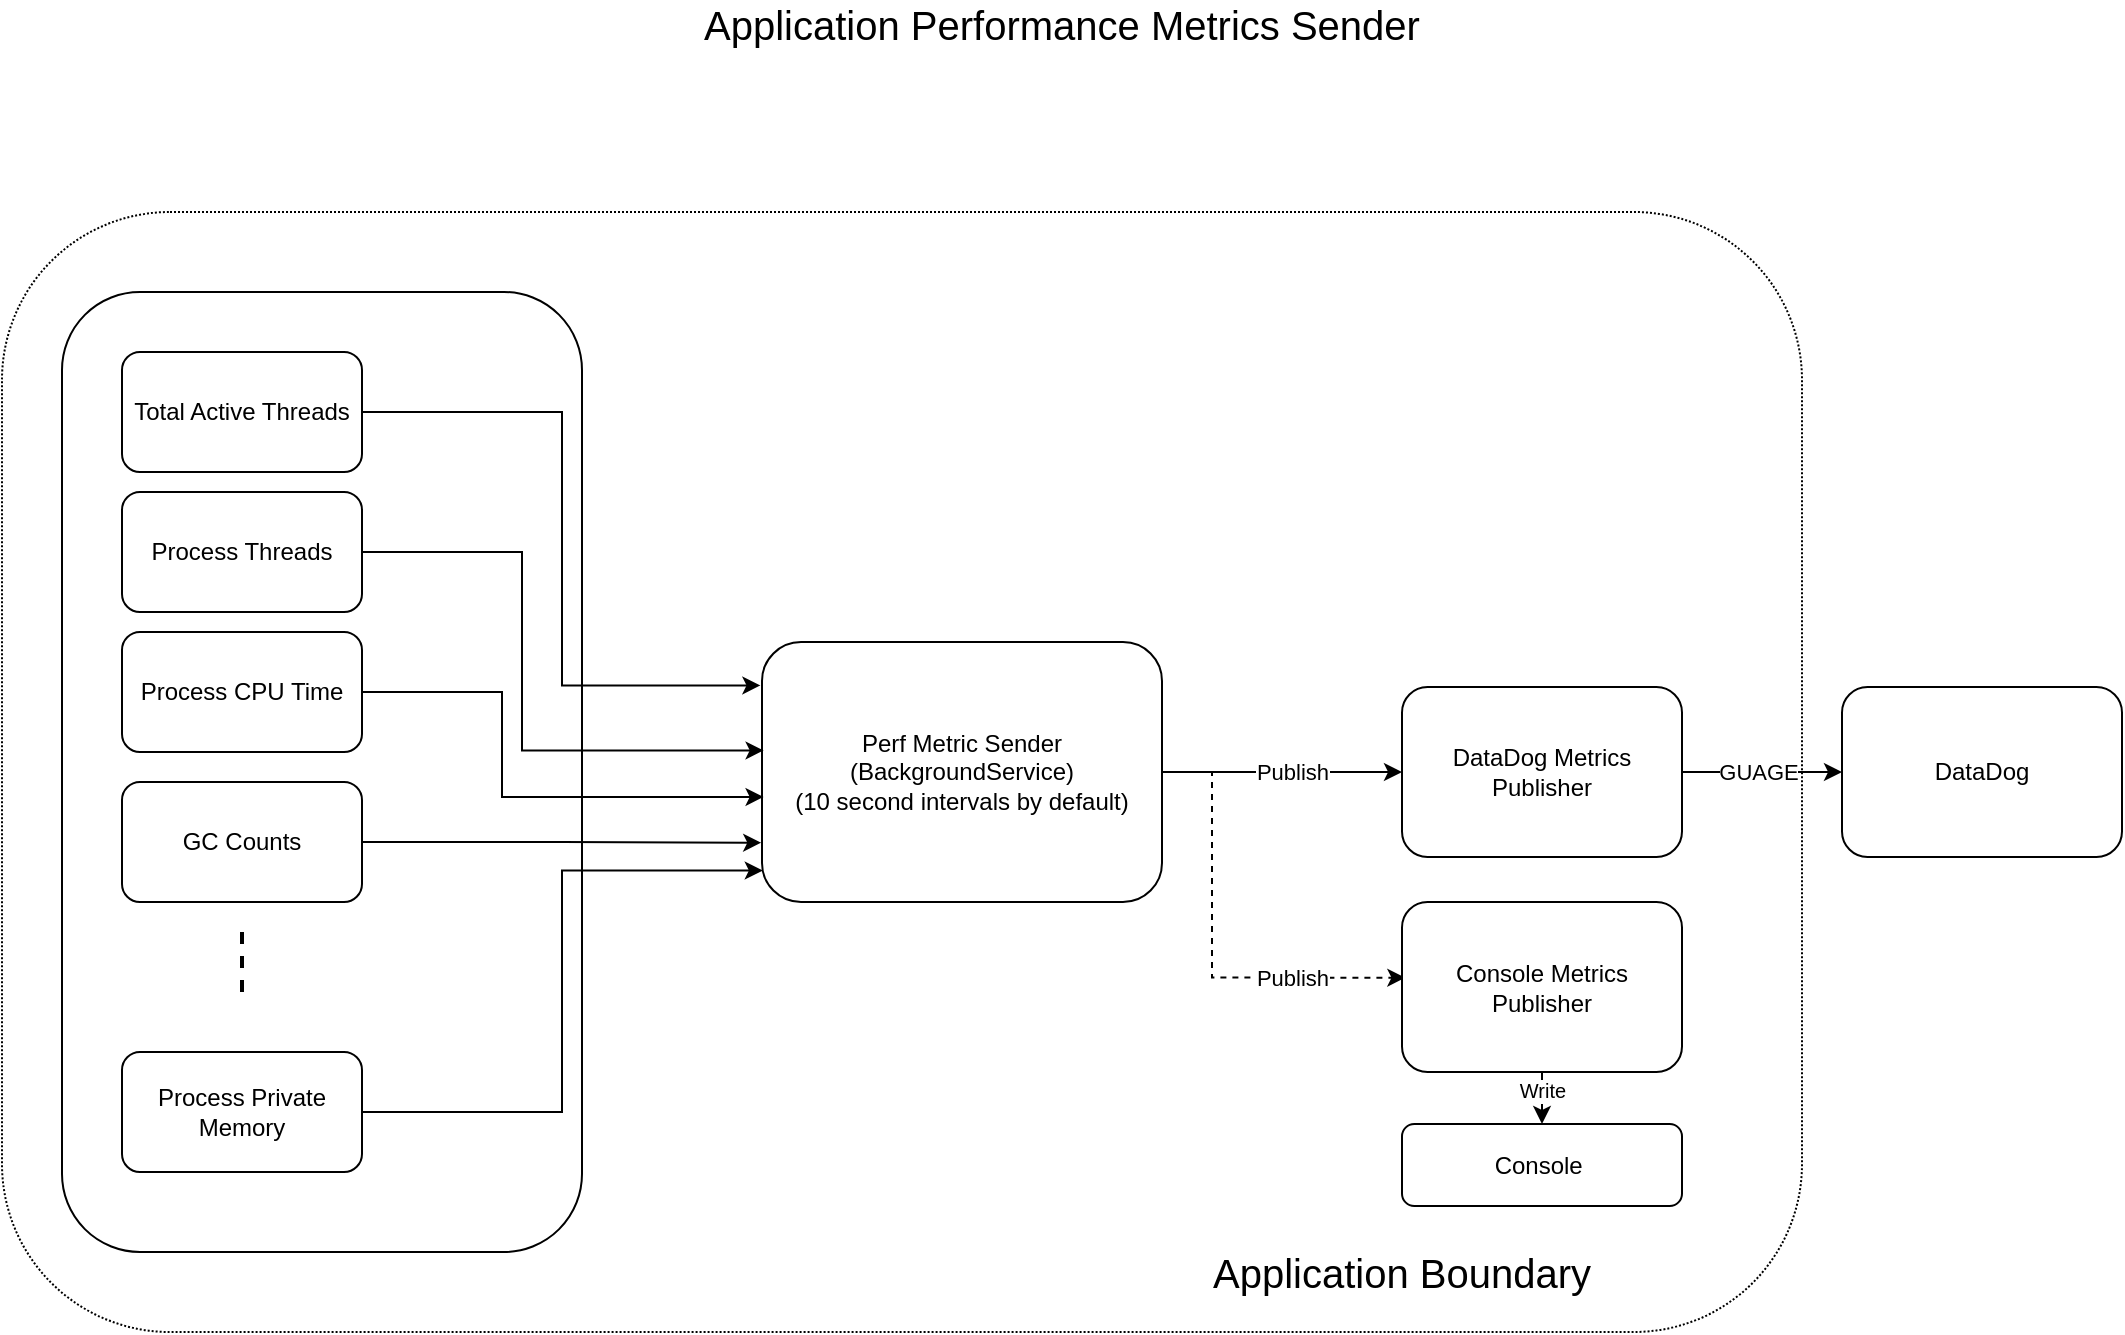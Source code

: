 <mxfile version="14.1.8" type="device"><diagram id="9mC0_d7bmGCaa_Q2ji88" name="Page-1"><mxGraphModel dx="1422" dy="822" grid="1" gridSize="10" guides="1" tooltips="1" connect="1" arrows="1" fold="1" page="1" pageScale="1" pageWidth="1169" pageHeight="827" math="0" shadow="0"><root><mxCell id="0"/><mxCell id="1" parent="0"/><mxCell id="v7y0cIOOFLsyVjaoDYoZ-1" value="" style="rounded=1;whiteSpace=wrap;html=1;dashed=1;dashPattern=1 1;" vertex="1" parent="1"><mxGeometry x="55" y="134" width="900" height="560" as="geometry"/></mxCell><mxCell id="v7y0cIOOFLsyVjaoDYoZ-2" value="" style="rounded=1;whiteSpace=wrap;html=1;" vertex="1" parent="1"><mxGeometry x="85" y="174" width="260" height="480" as="geometry"/></mxCell><mxCell id="v7y0cIOOFLsyVjaoDYoZ-6" style="edgeStyle=orthogonalEdgeStyle;rounded=0;orthogonalLoop=1;jettySize=auto;html=1;exitX=1;exitY=0.5;exitDx=0;exitDy=0;entryX=0;entryY=0.5;entryDx=0;entryDy=0;" edge="1" parent="1" source="v7y0cIOOFLsyVjaoDYoZ-3" target="v7y0cIOOFLsyVjaoDYoZ-4"><mxGeometry relative="1" as="geometry"/></mxCell><mxCell id="v7y0cIOOFLsyVjaoDYoZ-7" value="Publish" style="edgeLabel;html=1;align=center;verticalAlign=middle;resizable=0;points=[];" vertex="1" connectable="0" parent="v7y0cIOOFLsyVjaoDYoZ-6"><mxGeometry x="0.256" y="-2" relative="1" as="geometry"><mxPoint x="-10.43" y="-2" as="offset"/></mxGeometry></mxCell><mxCell id="v7y0cIOOFLsyVjaoDYoZ-28" style="edgeStyle=orthogonalEdgeStyle;rounded=0;orthogonalLoop=1;jettySize=auto;html=1;exitX=1;exitY=0.5;exitDx=0;exitDy=0;entryX=0.012;entryY=0.445;entryDx=0;entryDy=0;entryPerimeter=0;fontSize=20;dashed=1;" edge="1" parent="1" source="v7y0cIOOFLsyVjaoDYoZ-3" target="v7y0cIOOFLsyVjaoDYoZ-27"><mxGeometry relative="1" as="geometry"><Array as="points"><mxPoint x="660" y="414"/><mxPoint x="660" y="517"/></Array></mxGeometry></mxCell><mxCell id="v7y0cIOOFLsyVjaoDYoZ-31" value="&lt;span style=&quot;font-size: 11px&quot;&gt;Publish&lt;/span&gt;" style="edgeLabel;html=1;align=center;verticalAlign=middle;resizable=0;points=[];fontSize=20;" vertex="1" connectable="0" parent="v7y0cIOOFLsyVjaoDYoZ-28"><mxGeometry x="0.496" y="-1" relative="1" as="geometry"><mxPoint y="-4.81" as="offset"/></mxGeometry></mxCell><mxCell id="v7y0cIOOFLsyVjaoDYoZ-3" value="Perf Metric Sender&lt;br&gt;(BackgroundService)&lt;br&gt;(10 second intervals by default)" style="rounded=1;whiteSpace=wrap;html=1;" vertex="1" parent="1"><mxGeometry x="435" y="349" width="200" height="130" as="geometry"/></mxCell><mxCell id="v7y0cIOOFLsyVjaoDYoZ-8" style="edgeStyle=orthogonalEdgeStyle;rounded=0;orthogonalLoop=1;jettySize=auto;html=1;exitX=1;exitY=0.5;exitDx=0;exitDy=0;entryX=0;entryY=0.5;entryDx=0;entryDy=0;" edge="1" parent="1" source="v7y0cIOOFLsyVjaoDYoZ-4" target="v7y0cIOOFLsyVjaoDYoZ-5"><mxGeometry relative="1" as="geometry"/></mxCell><mxCell id="v7y0cIOOFLsyVjaoDYoZ-9" value="GUAGE" style="edgeLabel;html=1;align=center;verticalAlign=middle;resizable=0;points=[];" vertex="1" connectable="0" parent="v7y0cIOOFLsyVjaoDYoZ-8"><mxGeometry x="0.237" y="-1" relative="1" as="geometry"><mxPoint x="-11.71" y="-1" as="offset"/></mxGeometry></mxCell><mxCell id="v7y0cIOOFLsyVjaoDYoZ-4" value="DataDog Metrics Publisher" style="rounded=1;whiteSpace=wrap;html=1;" vertex="1" parent="1"><mxGeometry x="755" y="371.5" width="140" height="85" as="geometry"/></mxCell><mxCell id="v7y0cIOOFLsyVjaoDYoZ-5" value="DataDog" style="rounded=1;whiteSpace=wrap;html=1;" vertex="1" parent="1"><mxGeometry x="975" y="371.5" width="140" height="85" as="geometry"/></mxCell><mxCell id="v7y0cIOOFLsyVjaoDYoZ-18" style="edgeStyle=orthogonalEdgeStyle;rounded=0;orthogonalLoop=1;jettySize=auto;html=1;exitX=1;exitY=0.5;exitDx=0;exitDy=0;entryX=-0.004;entryY=0.167;entryDx=0;entryDy=0;entryPerimeter=0;" edge="1" parent="1" source="v7y0cIOOFLsyVjaoDYoZ-11" target="v7y0cIOOFLsyVjaoDYoZ-3"><mxGeometry relative="1" as="geometry"/></mxCell><mxCell id="v7y0cIOOFLsyVjaoDYoZ-11" value="Total Active Threads" style="rounded=1;whiteSpace=wrap;html=1;" vertex="1" parent="1"><mxGeometry x="115" y="204" width="120" height="60" as="geometry"/></mxCell><mxCell id="v7y0cIOOFLsyVjaoDYoZ-19" style="edgeStyle=orthogonalEdgeStyle;rounded=0;orthogonalLoop=1;jettySize=auto;html=1;exitX=1;exitY=0.5;exitDx=0;exitDy=0;entryX=0.004;entryY=0.417;entryDx=0;entryDy=0;entryPerimeter=0;" edge="1" parent="1" source="v7y0cIOOFLsyVjaoDYoZ-12" target="v7y0cIOOFLsyVjaoDYoZ-3"><mxGeometry relative="1" as="geometry"><Array as="points"><mxPoint x="315" y="304"/><mxPoint x="315" y="403"/></Array></mxGeometry></mxCell><mxCell id="v7y0cIOOFLsyVjaoDYoZ-12" value="Process Threads" style="rounded=1;whiteSpace=wrap;html=1;" vertex="1" parent="1"><mxGeometry x="115" y="274" width="120" height="60" as="geometry"/></mxCell><mxCell id="v7y0cIOOFLsyVjaoDYoZ-20" style="edgeStyle=orthogonalEdgeStyle;rounded=0;orthogonalLoop=1;jettySize=auto;html=1;exitX=1;exitY=0.5;exitDx=0;exitDy=0;entryX=0.004;entryY=0.596;entryDx=0;entryDy=0;entryPerimeter=0;" edge="1" parent="1" source="v7y0cIOOFLsyVjaoDYoZ-13" target="v7y0cIOOFLsyVjaoDYoZ-3"><mxGeometry relative="1" as="geometry"><Array as="points"><mxPoint x="305" y="374"/><mxPoint x="305" y="427"/></Array></mxGeometry></mxCell><mxCell id="v7y0cIOOFLsyVjaoDYoZ-13" value="Process CPU Time" style="rounded=1;whiteSpace=wrap;html=1;" vertex="1" parent="1"><mxGeometry x="115" y="344" width="120" height="60" as="geometry"/></mxCell><mxCell id="v7y0cIOOFLsyVjaoDYoZ-24" style="edgeStyle=orthogonalEdgeStyle;rounded=0;orthogonalLoop=1;jettySize=auto;html=1;exitX=1;exitY=0.5;exitDx=0;exitDy=0;entryX=-0.002;entryY=0.772;entryDx=0;entryDy=0;entryPerimeter=0;" edge="1" parent="1" source="v7y0cIOOFLsyVjaoDYoZ-14" target="v7y0cIOOFLsyVjaoDYoZ-3"><mxGeometry relative="1" as="geometry"/></mxCell><mxCell id="v7y0cIOOFLsyVjaoDYoZ-14" value="GC Counts" style="rounded=1;whiteSpace=wrap;html=1;" vertex="1" parent="1"><mxGeometry x="115" y="419" width="120" height="60" as="geometry"/></mxCell><mxCell id="v7y0cIOOFLsyVjaoDYoZ-22" style="edgeStyle=orthogonalEdgeStyle;rounded=0;orthogonalLoop=1;jettySize=auto;html=1;exitX=1;exitY=0.5;exitDx=0;exitDy=0;entryX=0.002;entryY=0.879;entryDx=0;entryDy=0;entryPerimeter=0;" edge="1" parent="1" source="v7y0cIOOFLsyVjaoDYoZ-15" target="v7y0cIOOFLsyVjaoDYoZ-3"><mxGeometry relative="1" as="geometry"/></mxCell><mxCell id="v7y0cIOOFLsyVjaoDYoZ-15" value="Process Private Memory" style="rounded=1;whiteSpace=wrap;html=1;" vertex="1" parent="1"><mxGeometry x="115" y="554" width="120" height="60" as="geometry"/></mxCell><mxCell id="v7y0cIOOFLsyVjaoDYoZ-17" value="" style="line;strokeWidth=2;direction=south;html=1;dashed=1;" vertex="1" parent="1"><mxGeometry x="170" y="494" width="10" height="30" as="geometry"/></mxCell><mxCell id="v7y0cIOOFLsyVjaoDYoZ-25" value="Application Boundary" style="text;html=1;strokeColor=none;fillColor=none;align=center;verticalAlign=middle;whiteSpace=wrap;rounded=0;dashed=1;fontSize=20;" vertex="1" parent="1"><mxGeometry x="645" y="654" width="220" height="20" as="geometry"/></mxCell><mxCell id="v7y0cIOOFLsyVjaoDYoZ-26" value="Application Performance Metrics Sender" style="text;html=1;strokeColor=none;fillColor=none;align=center;verticalAlign=middle;whiteSpace=wrap;rounded=0;dashed=1;fontSize=20;" vertex="1" parent="1"><mxGeometry x="395" y="30" width="380" height="20" as="geometry"/></mxCell><mxCell id="v7y0cIOOFLsyVjaoDYoZ-30" style="edgeStyle=orthogonalEdgeStyle;rounded=0;orthogonalLoop=1;jettySize=auto;html=1;exitX=0.5;exitY=1;exitDx=0;exitDy=0;entryX=0.5;entryY=0;entryDx=0;entryDy=0;fontSize=20;" edge="1" parent="1" source="v7y0cIOOFLsyVjaoDYoZ-27" target="v7y0cIOOFLsyVjaoDYoZ-29"><mxGeometry relative="1" as="geometry"/></mxCell><mxCell id="v7y0cIOOFLsyVjaoDYoZ-32" value="Write" style="edgeLabel;html=1;align=center;verticalAlign=middle;resizable=0;points=[];fontSize=10;" vertex="1" connectable="0" parent="v7y0cIOOFLsyVjaoDYoZ-30"><mxGeometry x="-0.293" relative="1" as="geometry"><mxPoint as="offset"/></mxGeometry></mxCell><mxCell id="v7y0cIOOFLsyVjaoDYoZ-27" value="Console Metrics Publisher" style="rounded=1;whiteSpace=wrap;html=1;" vertex="1" parent="1"><mxGeometry x="755" y="479" width="140" height="85" as="geometry"/></mxCell><mxCell id="v7y0cIOOFLsyVjaoDYoZ-29" value="Console&amp;nbsp;" style="rounded=1;whiteSpace=wrap;html=1;" vertex="1" parent="1"><mxGeometry x="755" y="590" width="140" height="41" as="geometry"/></mxCell></root></mxGraphModel></diagram></mxfile>